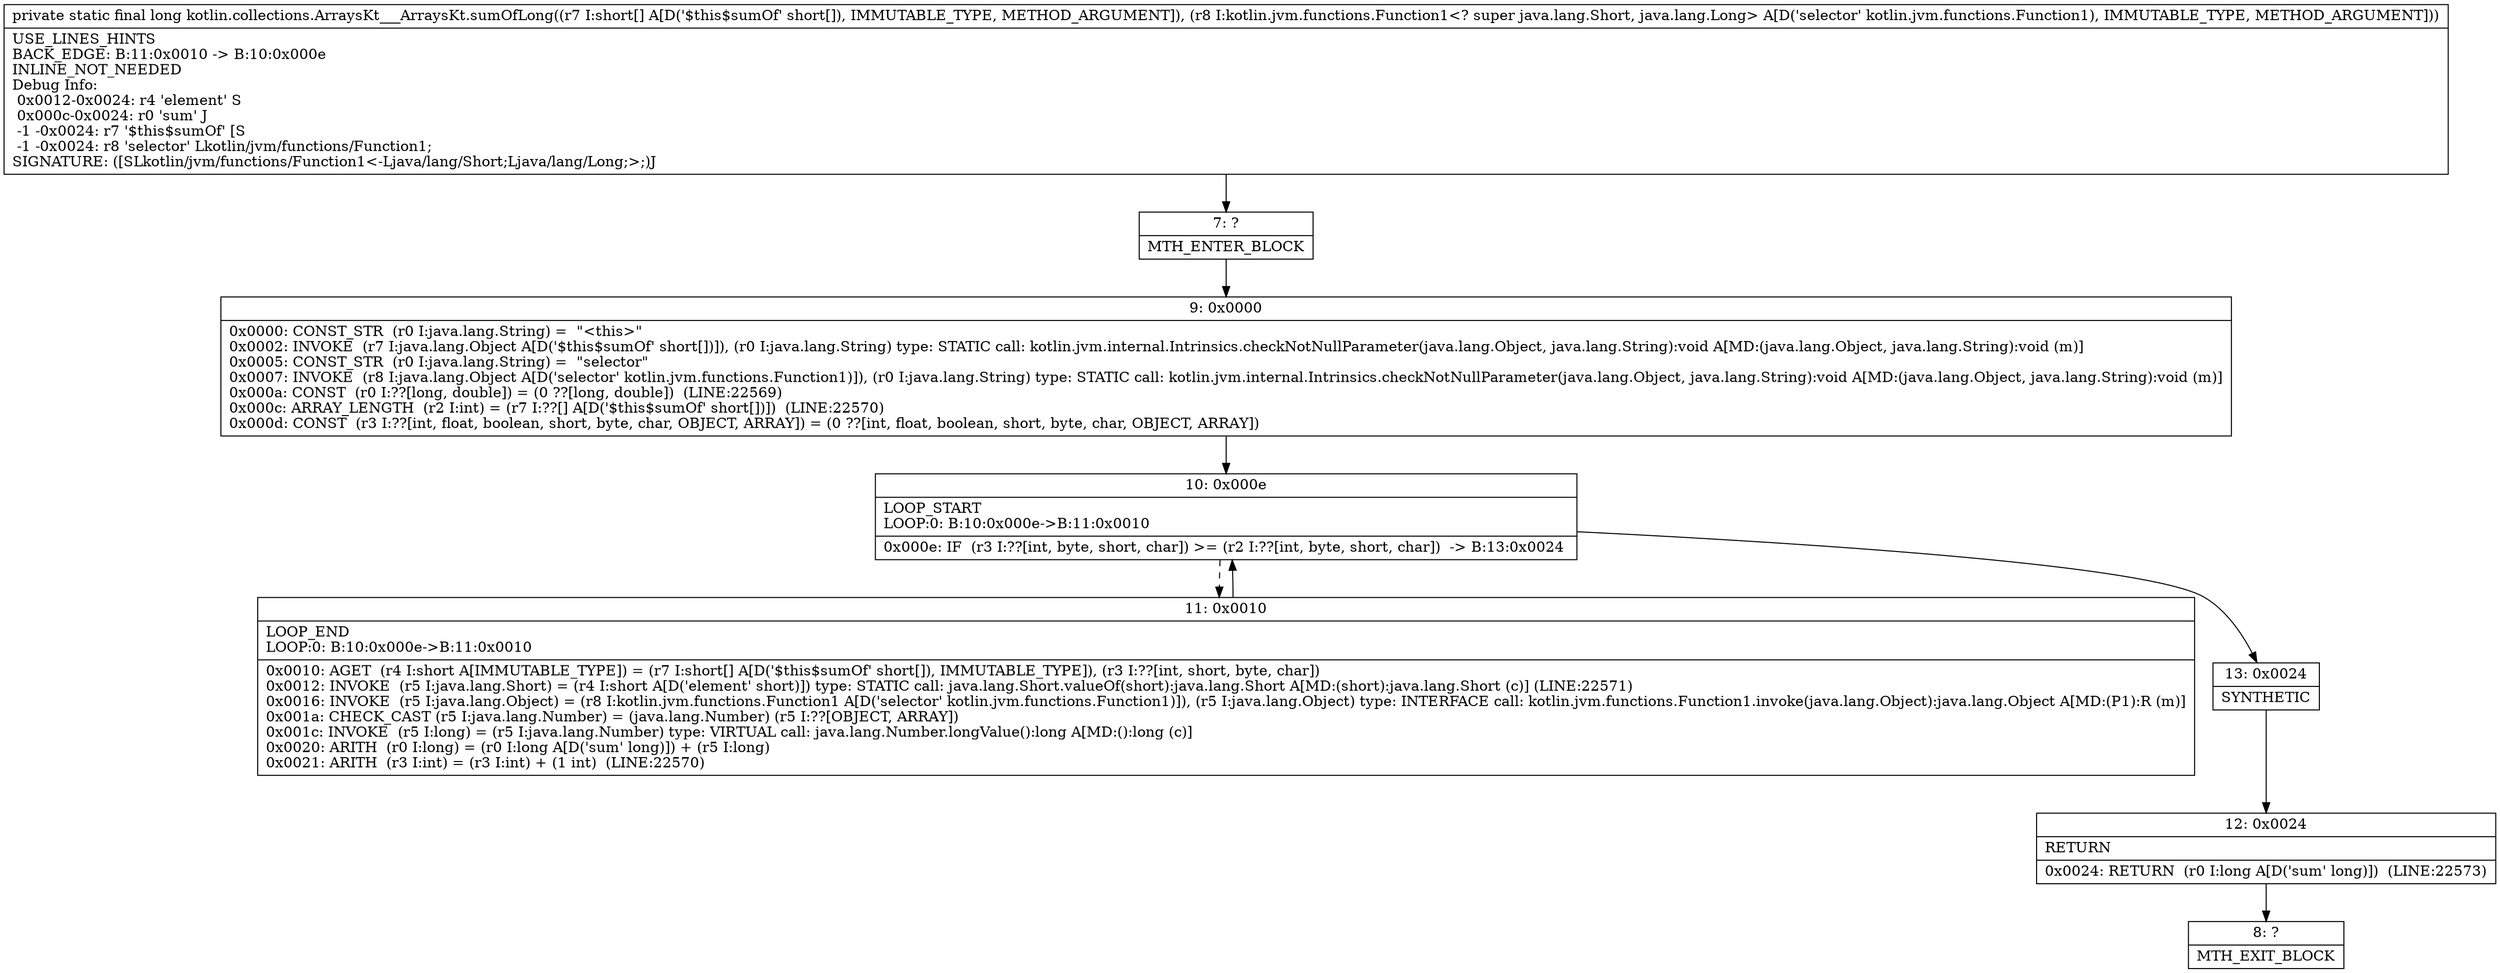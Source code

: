 digraph "CFG forkotlin.collections.ArraysKt___ArraysKt.sumOfLong([SLkotlin\/jvm\/functions\/Function1;)J" {
Node_7 [shape=record,label="{7\:\ ?|MTH_ENTER_BLOCK\l}"];
Node_9 [shape=record,label="{9\:\ 0x0000|0x0000: CONST_STR  (r0 I:java.lang.String) =  \"\<this\>\" \l0x0002: INVOKE  (r7 I:java.lang.Object A[D('$this$sumOf' short[])]), (r0 I:java.lang.String) type: STATIC call: kotlin.jvm.internal.Intrinsics.checkNotNullParameter(java.lang.Object, java.lang.String):void A[MD:(java.lang.Object, java.lang.String):void (m)]\l0x0005: CONST_STR  (r0 I:java.lang.String) =  \"selector\" \l0x0007: INVOKE  (r8 I:java.lang.Object A[D('selector' kotlin.jvm.functions.Function1)]), (r0 I:java.lang.String) type: STATIC call: kotlin.jvm.internal.Intrinsics.checkNotNullParameter(java.lang.Object, java.lang.String):void A[MD:(java.lang.Object, java.lang.String):void (m)]\l0x000a: CONST  (r0 I:??[long, double]) = (0 ??[long, double])  (LINE:22569)\l0x000c: ARRAY_LENGTH  (r2 I:int) = (r7 I:??[] A[D('$this$sumOf' short[])])  (LINE:22570)\l0x000d: CONST  (r3 I:??[int, float, boolean, short, byte, char, OBJECT, ARRAY]) = (0 ??[int, float, boolean, short, byte, char, OBJECT, ARRAY]) \l}"];
Node_10 [shape=record,label="{10\:\ 0x000e|LOOP_START\lLOOP:0: B:10:0x000e\-\>B:11:0x0010\l|0x000e: IF  (r3 I:??[int, byte, short, char]) \>= (r2 I:??[int, byte, short, char])  \-\> B:13:0x0024 \l}"];
Node_11 [shape=record,label="{11\:\ 0x0010|LOOP_END\lLOOP:0: B:10:0x000e\-\>B:11:0x0010\l|0x0010: AGET  (r4 I:short A[IMMUTABLE_TYPE]) = (r7 I:short[] A[D('$this$sumOf' short[]), IMMUTABLE_TYPE]), (r3 I:??[int, short, byte, char]) \l0x0012: INVOKE  (r5 I:java.lang.Short) = (r4 I:short A[D('element' short)]) type: STATIC call: java.lang.Short.valueOf(short):java.lang.Short A[MD:(short):java.lang.Short (c)] (LINE:22571)\l0x0016: INVOKE  (r5 I:java.lang.Object) = (r8 I:kotlin.jvm.functions.Function1 A[D('selector' kotlin.jvm.functions.Function1)]), (r5 I:java.lang.Object) type: INTERFACE call: kotlin.jvm.functions.Function1.invoke(java.lang.Object):java.lang.Object A[MD:(P1):R (m)]\l0x001a: CHECK_CAST (r5 I:java.lang.Number) = (java.lang.Number) (r5 I:??[OBJECT, ARRAY]) \l0x001c: INVOKE  (r5 I:long) = (r5 I:java.lang.Number) type: VIRTUAL call: java.lang.Number.longValue():long A[MD:():long (c)]\l0x0020: ARITH  (r0 I:long) = (r0 I:long A[D('sum' long)]) + (r5 I:long) \l0x0021: ARITH  (r3 I:int) = (r3 I:int) + (1 int)  (LINE:22570)\l}"];
Node_13 [shape=record,label="{13\:\ 0x0024|SYNTHETIC\l}"];
Node_12 [shape=record,label="{12\:\ 0x0024|RETURN\l|0x0024: RETURN  (r0 I:long A[D('sum' long)])  (LINE:22573)\l}"];
Node_8 [shape=record,label="{8\:\ ?|MTH_EXIT_BLOCK\l}"];
MethodNode[shape=record,label="{private static final long kotlin.collections.ArraysKt___ArraysKt.sumOfLong((r7 I:short[] A[D('$this$sumOf' short[]), IMMUTABLE_TYPE, METHOD_ARGUMENT]), (r8 I:kotlin.jvm.functions.Function1\<? super java.lang.Short, java.lang.Long\> A[D('selector' kotlin.jvm.functions.Function1), IMMUTABLE_TYPE, METHOD_ARGUMENT]))  | USE_LINES_HINTS\lBACK_EDGE: B:11:0x0010 \-\> B:10:0x000e\lINLINE_NOT_NEEDED\lDebug Info:\l  0x0012\-0x0024: r4 'element' S\l  0x000c\-0x0024: r0 'sum' J\l  \-1 \-0x0024: r7 '$this$sumOf' [S\l  \-1 \-0x0024: r8 'selector' Lkotlin\/jvm\/functions\/Function1;\lSIGNATURE: ([SLkotlin\/jvm\/functions\/Function1\<\-Ljava\/lang\/Short;Ljava\/lang\/Long;\>;)J\l}"];
MethodNode -> Node_7;Node_7 -> Node_9;
Node_9 -> Node_10;
Node_10 -> Node_11[style=dashed];
Node_10 -> Node_13;
Node_11 -> Node_10;
Node_13 -> Node_12;
Node_12 -> Node_8;
}

